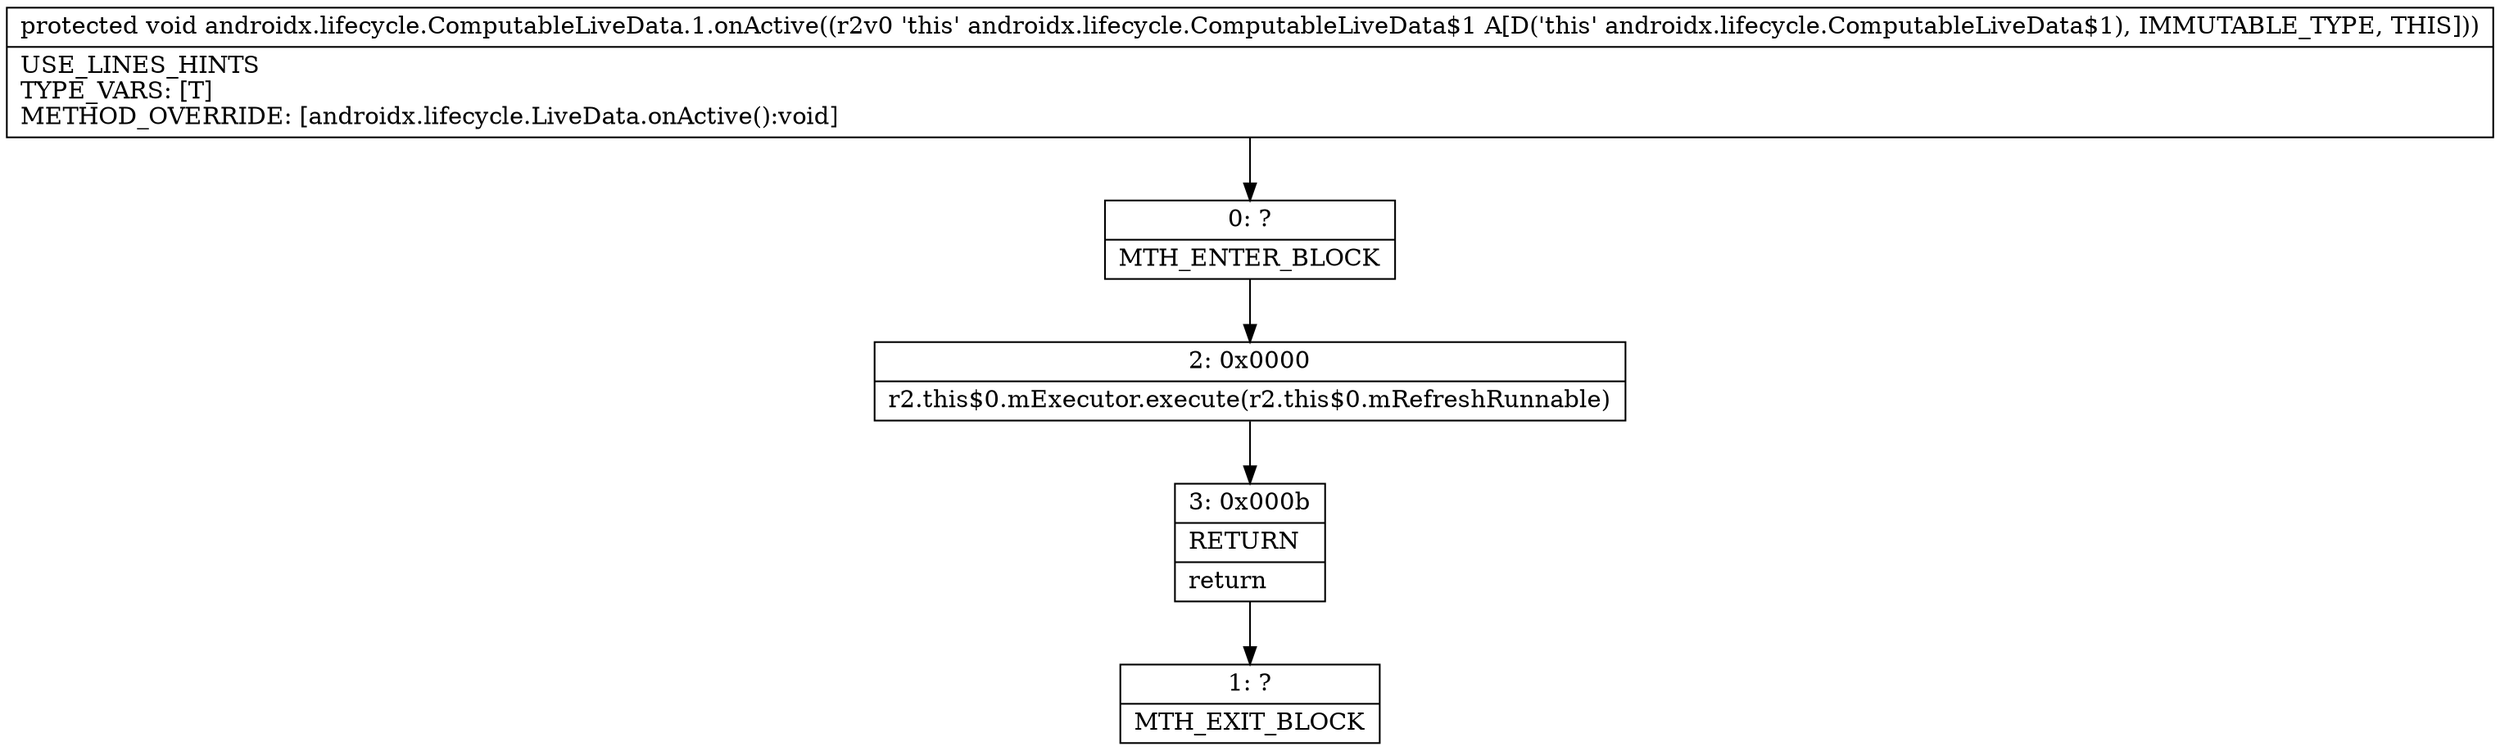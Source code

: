 digraph "CFG forandroidx.lifecycle.ComputableLiveData.1.onActive()V" {
Node_0 [shape=record,label="{0\:\ ?|MTH_ENTER_BLOCK\l}"];
Node_2 [shape=record,label="{2\:\ 0x0000|r2.this$0.mExecutor.execute(r2.this$0.mRefreshRunnable)\l}"];
Node_3 [shape=record,label="{3\:\ 0x000b|RETURN\l|return\l}"];
Node_1 [shape=record,label="{1\:\ ?|MTH_EXIT_BLOCK\l}"];
MethodNode[shape=record,label="{protected void androidx.lifecycle.ComputableLiveData.1.onActive((r2v0 'this' androidx.lifecycle.ComputableLiveData$1 A[D('this' androidx.lifecycle.ComputableLiveData$1), IMMUTABLE_TYPE, THIS]))  | USE_LINES_HINTS\lTYPE_VARS: [T]\lMETHOD_OVERRIDE: [androidx.lifecycle.LiveData.onActive():void]\l}"];
MethodNode -> Node_0;Node_0 -> Node_2;
Node_2 -> Node_3;
Node_3 -> Node_1;
}

